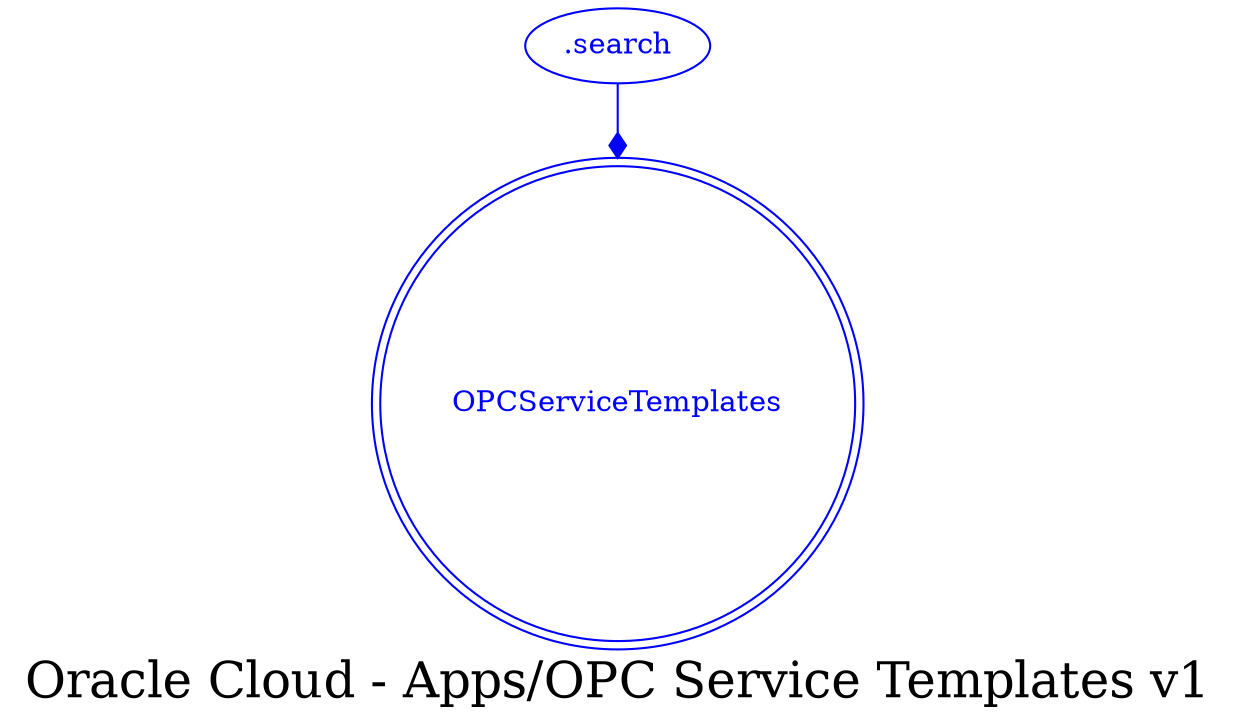digraph LexiconGraph {
graph[label="Oracle Cloud - Apps/OPC Service Templates v1", fontsize=24]
splines=true
"OPCServiceTemplates" [color=blue, fontcolor=blue, shape=doublecircle]
".search" -> "OPCServiceTemplates" [color=blue, fontcolor=blue, arrowhead=diamond, arrowtail=none]
".search" [color=blue, fontcolor=blue, shape=ellipse]
}
